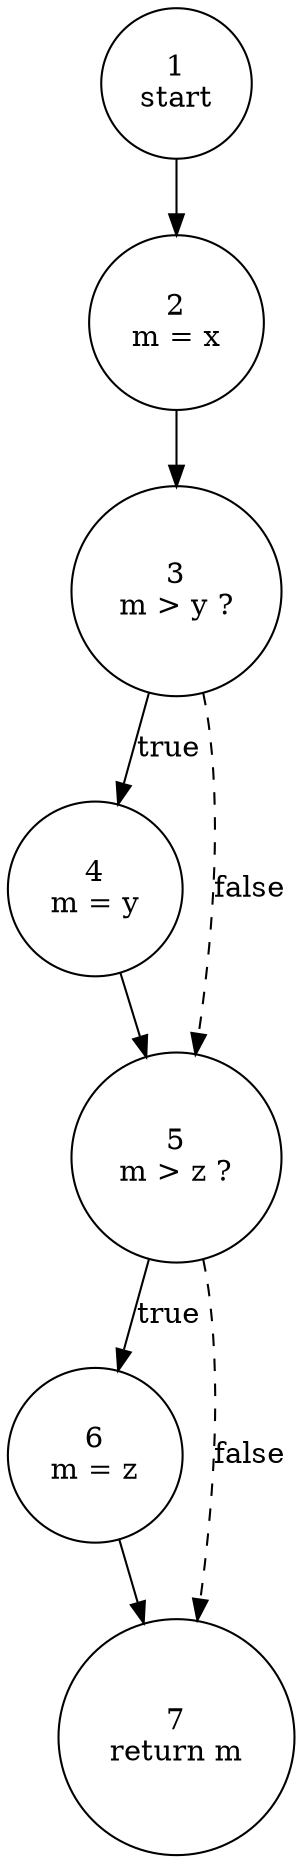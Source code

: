 digraph Min3 {
  node [shape=circle, style=filled, fillcolor=white];
  1 [label="1\nstart"];
  2 [label="2\nm = x"];
  3 [label="3\nm > y ?"];
  4 [label="4\nm = y"];
  5 [label="5\nm > z ?"];
  6 [label="6\nm = z"];
  7 [label="7\nreturn m"];

  1 -> 2;
  2 -> 3;
  3 -> 4 [label="true"];
  3 -> 5 [label="false", style=dashed];
  4 -> 5;
  5 -> 6 [label="true"];
  5 -> 7 [label="false", style=dashed];
  6 -> 7;
}
